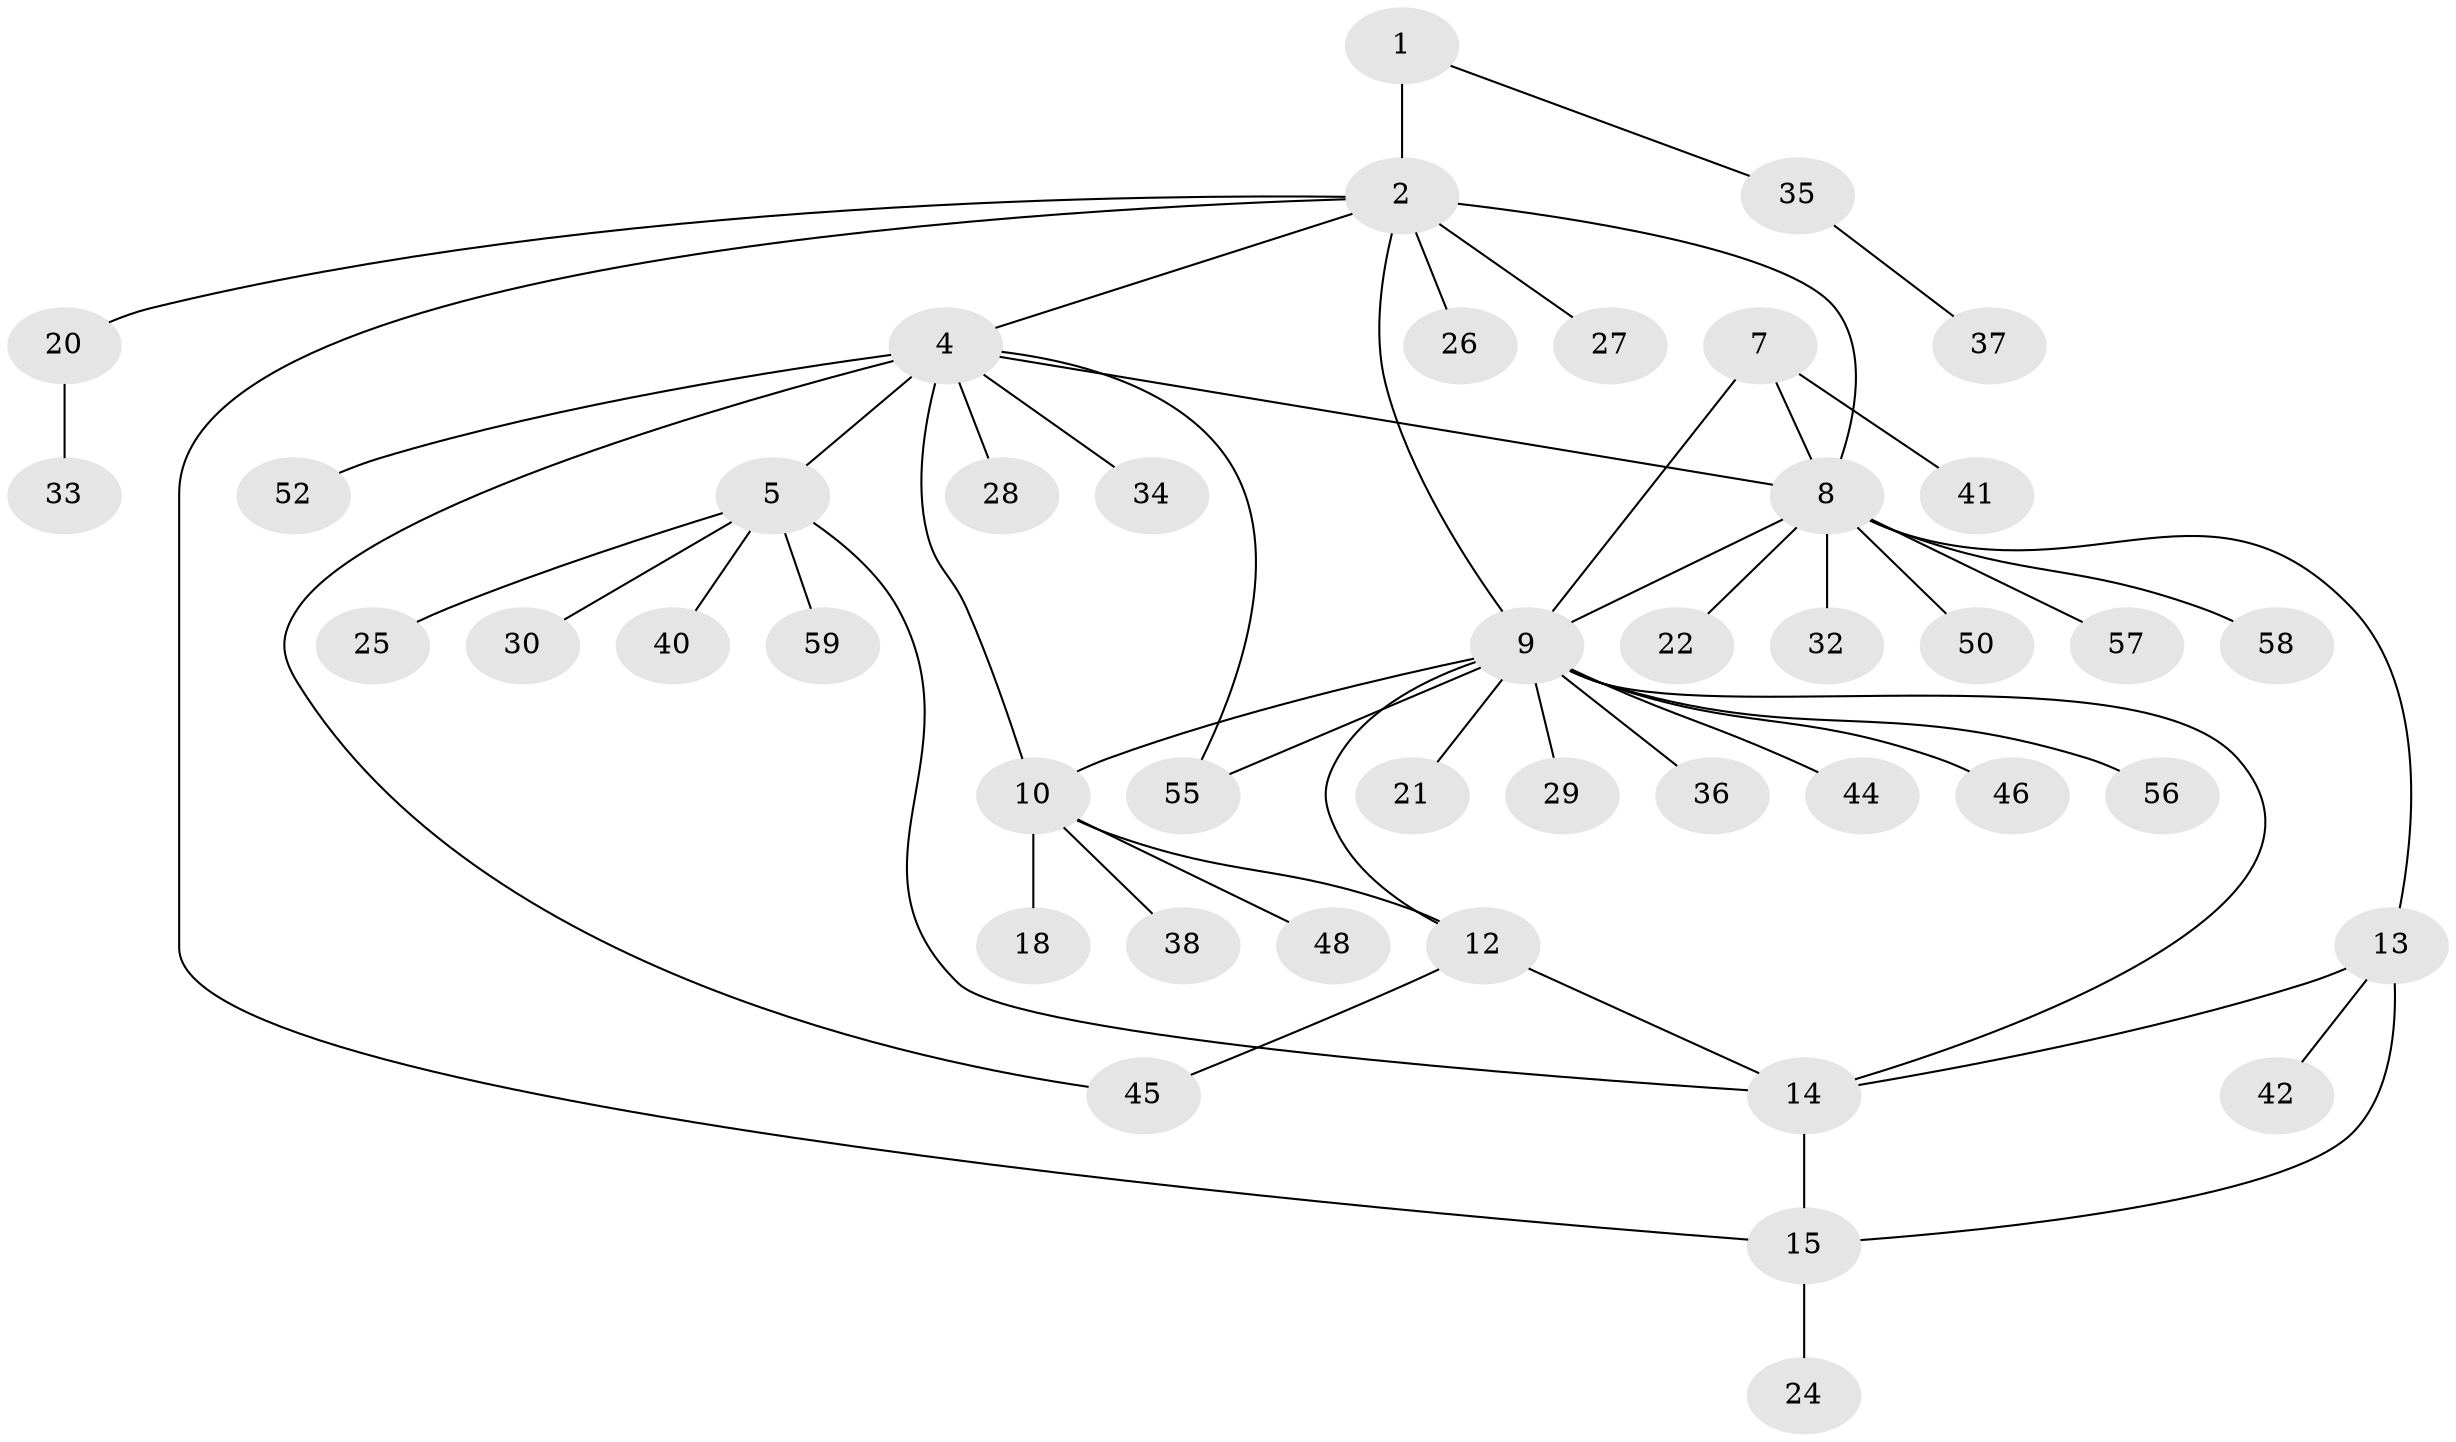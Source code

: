 // Generated by graph-tools (version 1.1) at 2025/24/03/03/25 07:24:13]
// undirected, 44 vertices, 55 edges
graph export_dot {
graph [start="1"]
  node [color=gray90,style=filled];
  1 [super="+31"];
  2 [super="+3"];
  4 [super="+6"];
  5 [super="+19"];
  7 [super="+16"];
  8 [super="+49"];
  9 [super="+11"];
  10 [super="+23"];
  12 [super="+54"];
  13 [super="+17"];
  14 [super="+53"];
  15 [super="+43"];
  18;
  20;
  21;
  22;
  24;
  25;
  26 [super="+39"];
  27;
  28;
  29;
  30 [super="+47"];
  32;
  33;
  34;
  35 [super="+51"];
  36;
  37;
  38;
  40 [super="+60"];
  41;
  42;
  44;
  45;
  46;
  48;
  50;
  52;
  55;
  56;
  57;
  58;
  59;
  1 -- 2 [weight=2];
  1 -- 35;
  2 -- 8;
  2 -- 27;
  2 -- 4;
  2 -- 20;
  2 -- 26;
  2 -- 15;
  2 -- 9;
  4 -- 5 [weight=2];
  4 -- 8;
  4 -- 10;
  4 -- 28;
  4 -- 34;
  4 -- 45;
  4 -- 52;
  4 -- 55;
  5 -- 14;
  5 -- 30;
  5 -- 40;
  5 -- 25;
  5 -- 59;
  7 -- 8;
  7 -- 9;
  7 -- 41;
  8 -- 9;
  8 -- 13;
  8 -- 22;
  8 -- 32;
  8 -- 57;
  8 -- 50;
  8 -- 58;
  9 -- 29;
  9 -- 46;
  9 -- 36;
  9 -- 10;
  9 -- 44;
  9 -- 12;
  9 -- 14;
  9 -- 21;
  9 -- 55;
  9 -- 56;
  10 -- 12;
  10 -- 18;
  10 -- 38;
  10 -- 48;
  12 -- 45;
  12 -- 14;
  13 -- 14;
  13 -- 15;
  13 -- 42;
  14 -- 15;
  15 -- 24;
  20 -- 33;
  35 -- 37;
}
